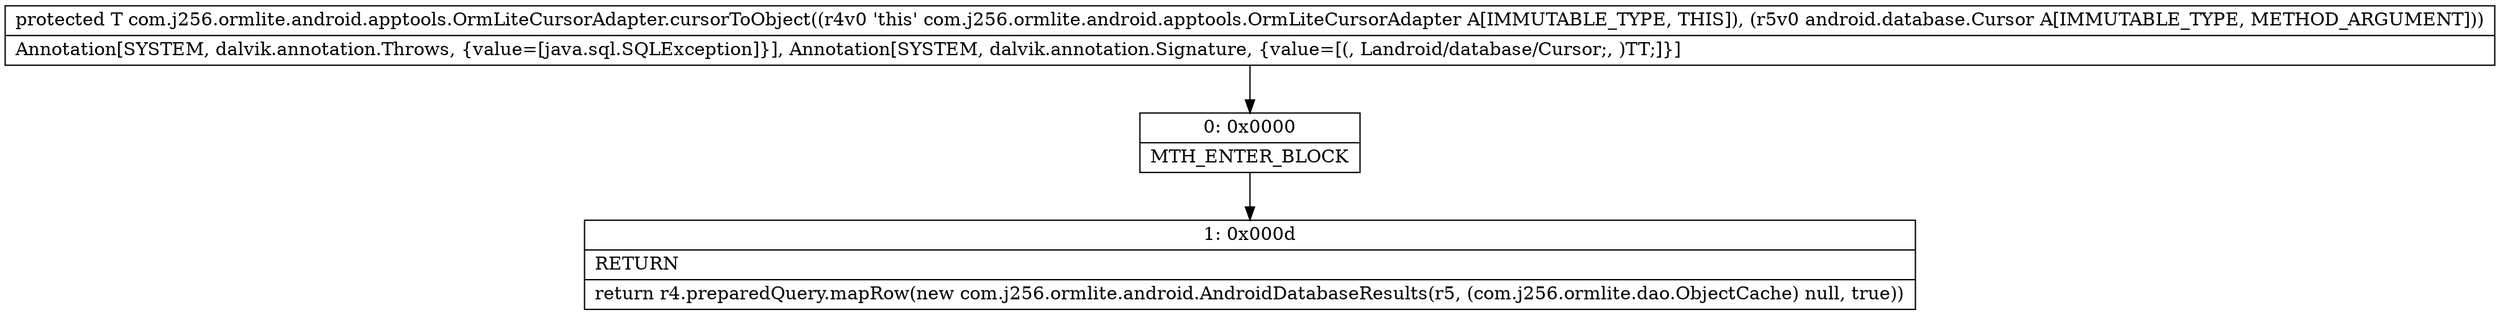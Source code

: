 digraph "CFG forcom.j256.ormlite.android.apptools.OrmLiteCursorAdapter.cursorToObject(Landroid\/database\/Cursor;)Ljava\/lang\/Object;" {
Node_0 [shape=record,label="{0\:\ 0x0000|MTH_ENTER_BLOCK\l}"];
Node_1 [shape=record,label="{1\:\ 0x000d|RETURN\l|return r4.preparedQuery.mapRow(new com.j256.ormlite.android.AndroidDatabaseResults(r5, (com.j256.ormlite.dao.ObjectCache) null, true))\l}"];
MethodNode[shape=record,label="{protected T com.j256.ormlite.android.apptools.OrmLiteCursorAdapter.cursorToObject((r4v0 'this' com.j256.ormlite.android.apptools.OrmLiteCursorAdapter A[IMMUTABLE_TYPE, THIS]), (r5v0 android.database.Cursor A[IMMUTABLE_TYPE, METHOD_ARGUMENT]))  | Annotation[SYSTEM, dalvik.annotation.Throws, \{value=[java.sql.SQLException]\}], Annotation[SYSTEM, dalvik.annotation.Signature, \{value=[(, Landroid\/database\/Cursor;, )TT;]\}]\l}"];
MethodNode -> Node_0;
Node_0 -> Node_1;
}


